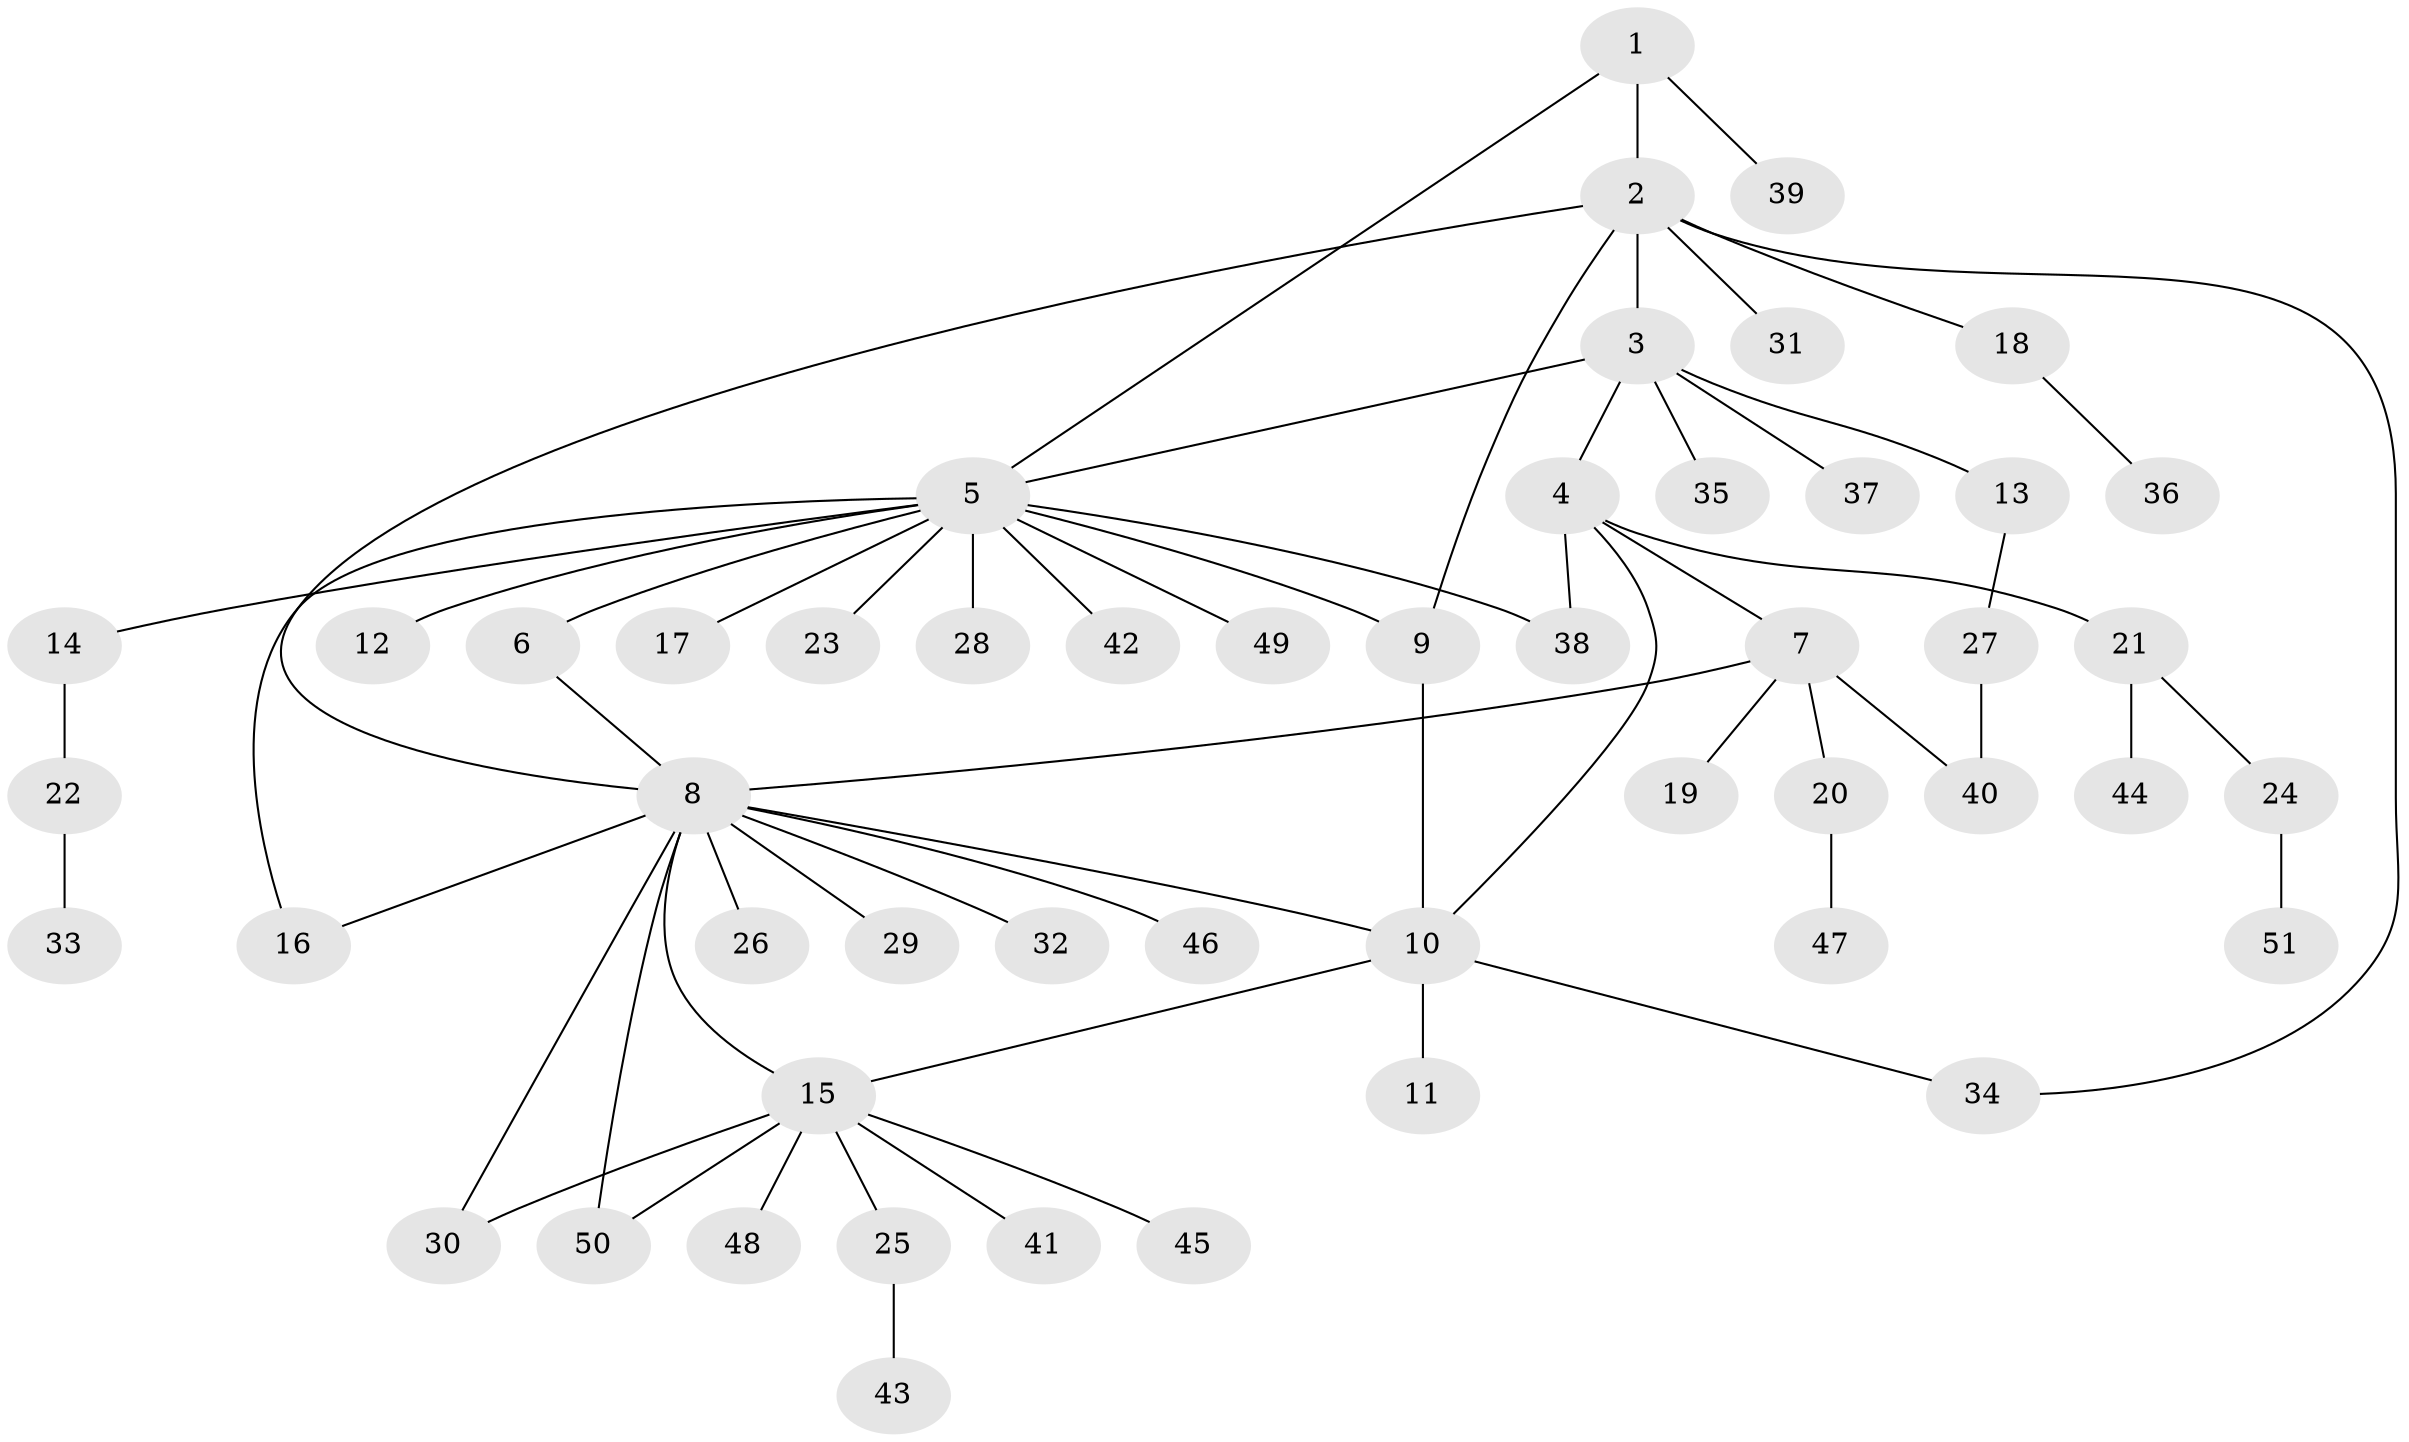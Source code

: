 // Generated by graph-tools (version 1.1) at 2025/37/03/09/25 02:37:37]
// undirected, 51 vertices, 63 edges
graph export_dot {
graph [start="1"]
  node [color=gray90,style=filled];
  1;
  2;
  3;
  4;
  5;
  6;
  7;
  8;
  9;
  10;
  11;
  12;
  13;
  14;
  15;
  16;
  17;
  18;
  19;
  20;
  21;
  22;
  23;
  24;
  25;
  26;
  27;
  28;
  29;
  30;
  31;
  32;
  33;
  34;
  35;
  36;
  37;
  38;
  39;
  40;
  41;
  42;
  43;
  44;
  45;
  46;
  47;
  48;
  49;
  50;
  51;
  1 -- 2;
  1 -- 5;
  1 -- 39;
  2 -- 3;
  2 -- 8;
  2 -- 9;
  2 -- 18;
  2 -- 31;
  2 -- 34;
  3 -- 4;
  3 -- 5;
  3 -- 13;
  3 -- 35;
  3 -- 37;
  4 -- 7;
  4 -- 10;
  4 -- 21;
  4 -- 38;
  5 -- 6;
  5 -- 9;
  5 -- 12;
  5 -- 14;
  5 -- 16;
  5 -- 17;
  5 -- 23;
  5 -- 28;
  5 -- 38;
  5 -- 42;
  5 -- 49;
  6 -- 8;
  7 -- 8;
  7 -- 19;
  7 -- 20;
  7 -- 40;
  8 -- 10;
  8 -- 15;
  8 -- 16;
  8 -- 26;
  8 -- 29;
  8 -- 30;
  8 -- 32;
  8 -- 46;
  8 -- 50;
  9 -- 10;
  10 -- 11;
  10 -- 15;
  10 -- 34;
  13 -- 27;
  14 -- 22;
  15 -- 25;
  15 -- 30;
  15 -- 41;
  15 -- 45;
  15 -- 48;
  15 -- 50;
  18 -- 36;
  20 -- 47;
  21 -- 24;
  21 -- 44;
  22 -- 33;
  24 -- 51;
  25 -- 43;
  27 -- 40;
}
